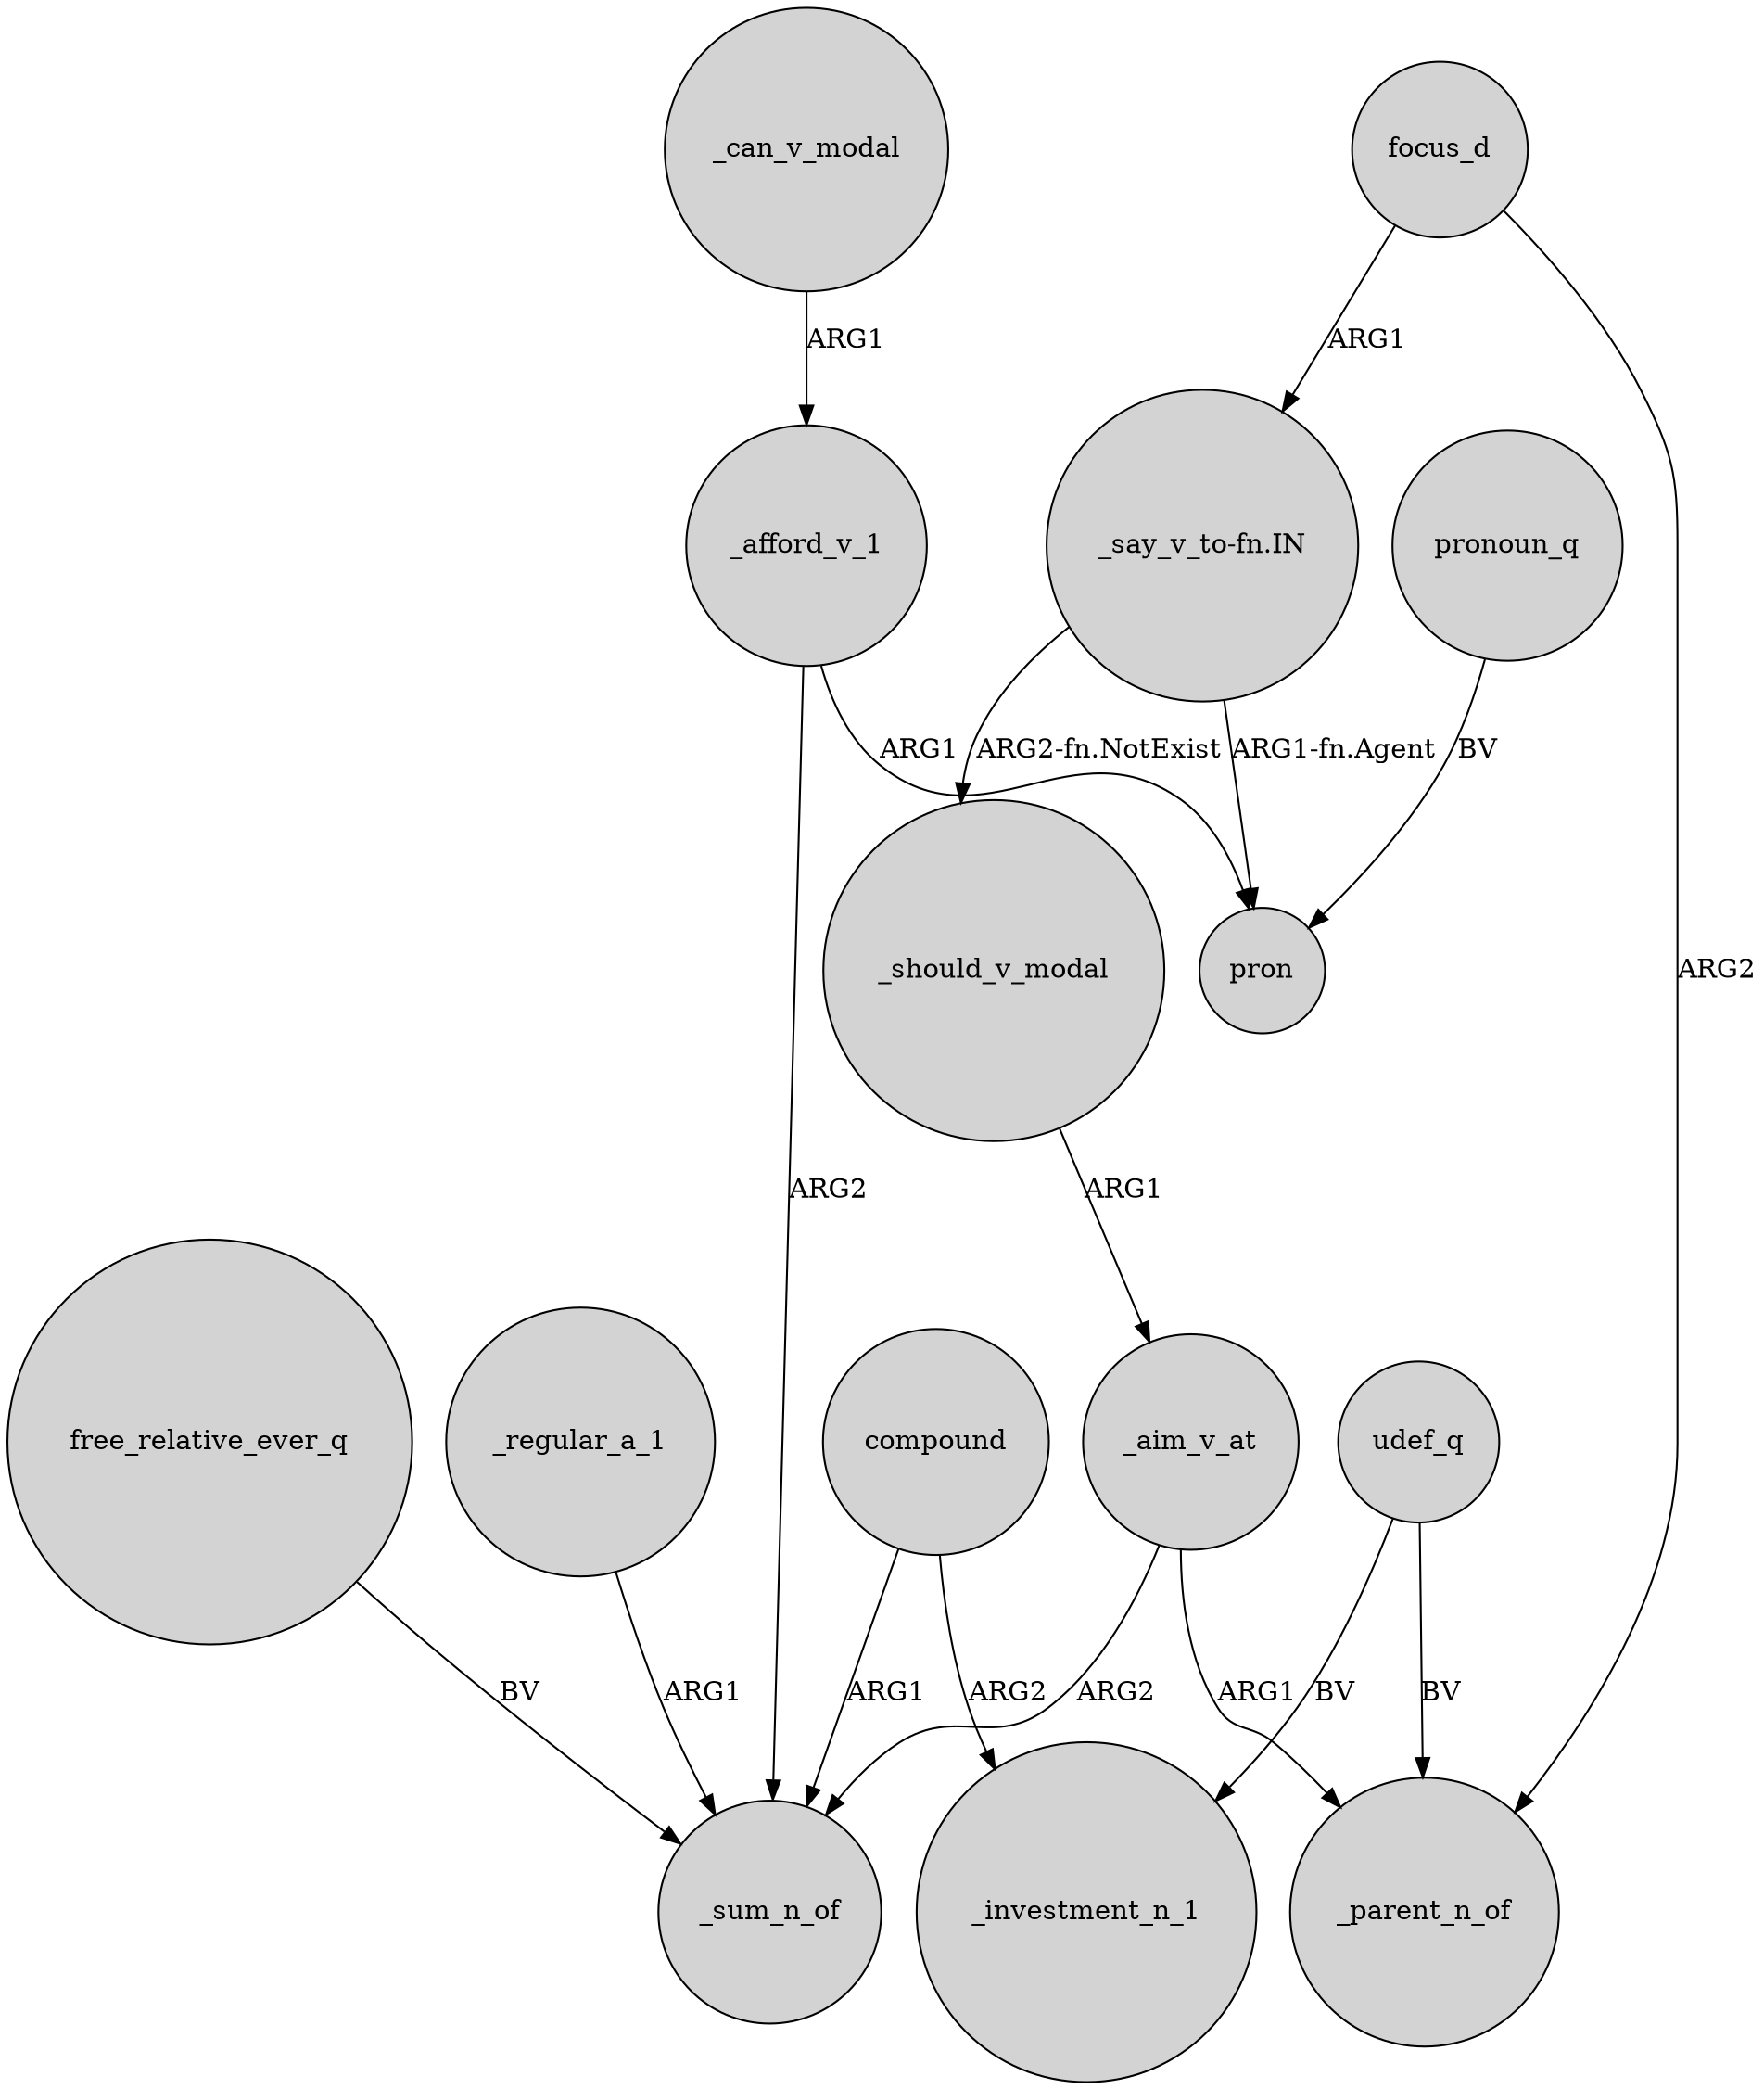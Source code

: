 digraph {
	node [shape=circle style=filled]
	_should_v_modal -> _aim_v_at [label=ARG1]
	free_relative_ever_q -> _sum_n_of [label=BV]
	compound -> _investment_n_1 [label=ARG2]
	udef_q -> _investment_n_1 [label=BV]
	udef_q -> _parent_n_of [label=BV]
	focus_d -> _parent_n_of [label=ARG2]
	"_say_v_to-fn.IN" -> _should_v_modal [label="ARG2-fn.NotExist"]
	_aim_v_at -> _parent_n_of [label=ARG1]
	_afford_v_1 -> _sum_n_of [label=ARG2]
	_afford_v_1 -> pron [label=ARG1]
	compound -> _sum_n_of [label=ARG1]
	_aim_v_at -> _sum_n_of [label=ARG2]
	_regular_a_1 -> _sum_n_of [label=ARG1]
	_can_v_modal -> _afford_v_1 [label=ARG1]
	focus_d -> "_say_v_to-fn.IN" [label=ARG1]
	"_say_v_to-fn.IN" -> pron [label="ARG1-fn.Agent"]
	pronoun_q -> pron [label=BV]
}
